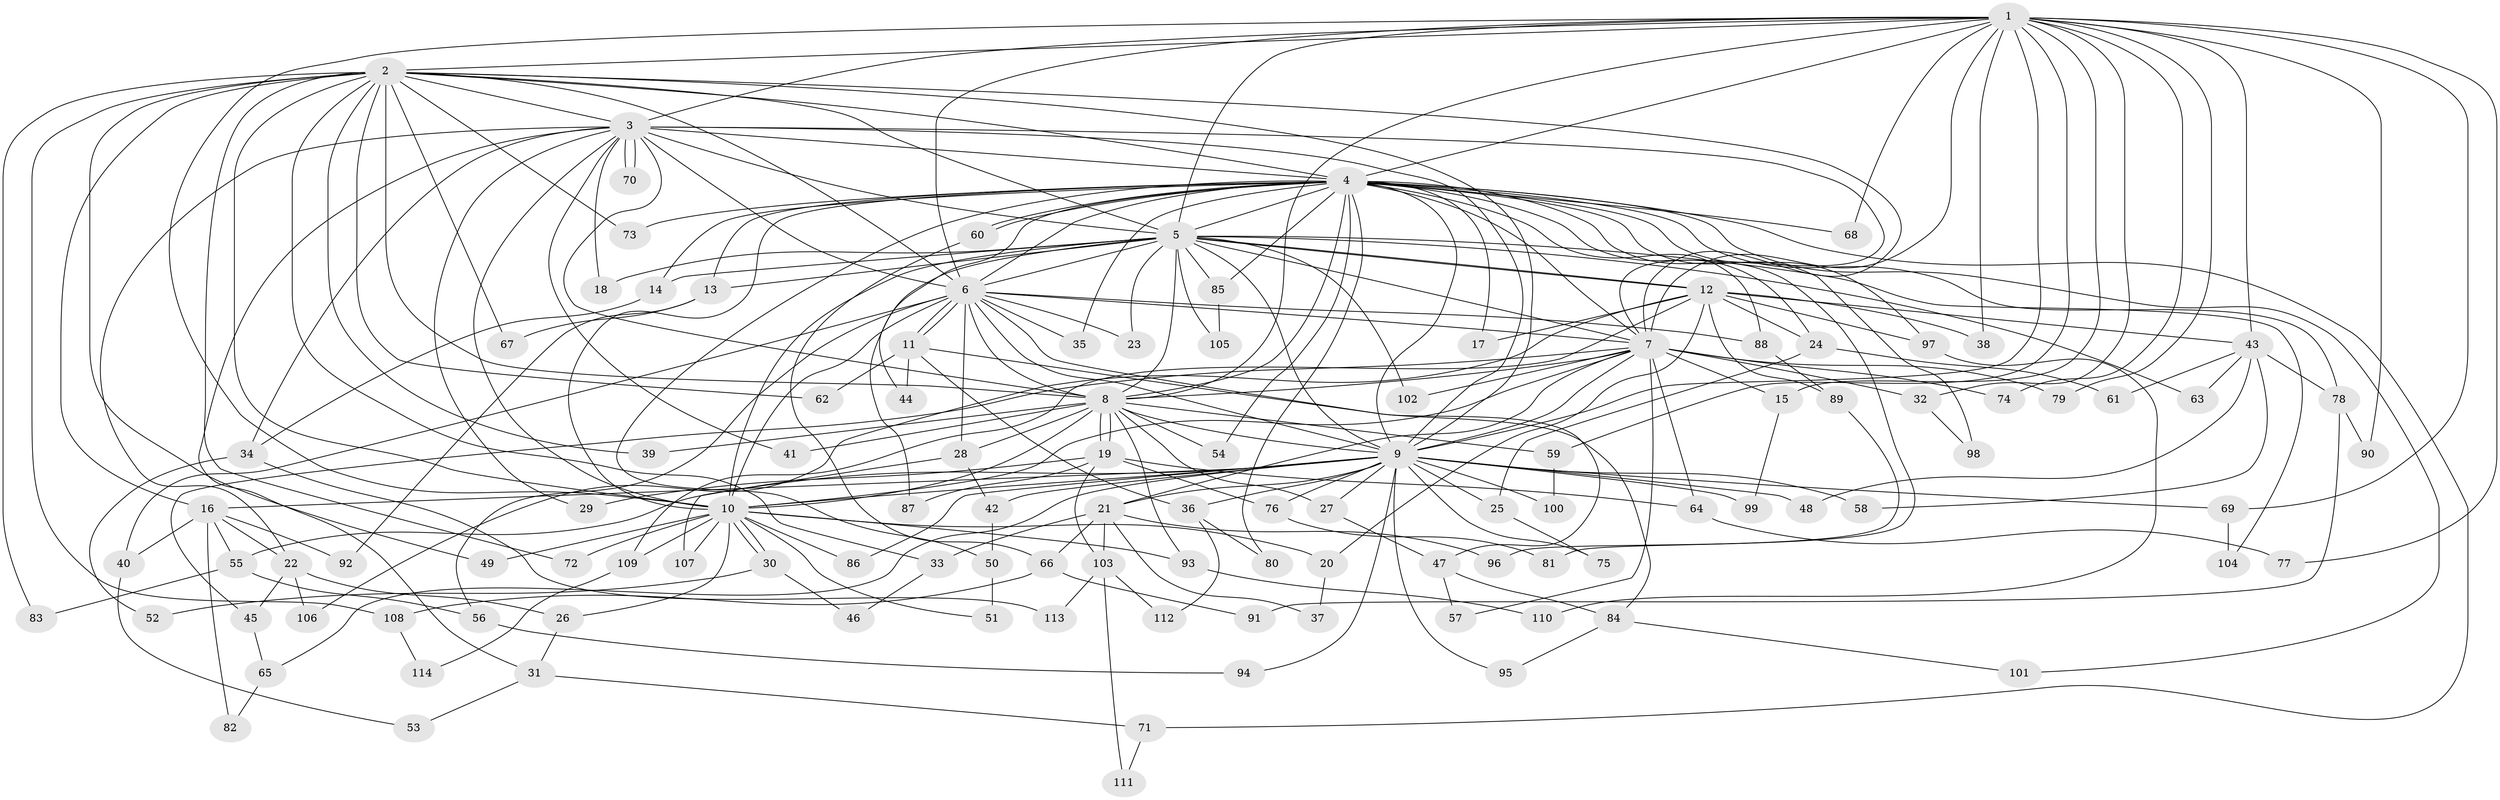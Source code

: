 // Generated by graph-tools (version 1.1) at 2025/45/03/09/25 04:45:44]
// undirected, 114 vertices, 253 edges
graph export_dot {
graph [start="1"]
  node [color=gray90,style=filled];
  1;
  2;
  3;
  4;
  5;
  6;
  7;
  8;
  9;
  10;
  11;
  12;
  13;
  14;
  15;
  16;
  17;
  18;
  19;
  20;
  21;
  22;
  23;
  24;
  25;
  26;
  27;
  28;
  29;
  30;
  31;
  32;
  33;
  34;
  35;
  36;
  37;
  38;
  39;
  40;
  41;
  42;
  43;
  44;
  45;
  46;
  47;
  48;
  49;
  50;
  51;
  52;
  53;
  54;
  55;
  56;
  57;
  58;
  59;
  60;
  61;
  62;
  63;
  64;
  65;
  66;
  67;
  68;
  69;
  70;
  71;
  72;
  73;
  74;
  75;
  76;
  77;
  78;
  79;
  80;
  81;
  82;
  83;
  84;
  85;
  86;
  87;
  88;
  89;
  90;
  91;
  92;
  93;
  94;
  95;
  96;
  97;
  98;
  99;
  100;
  101;
  102;
  103;
  104;
  105;
  106;
  107;
  108;
  109;
  110;
  111;
  112;
  113;
  114;
  1 -- 2;
  1 -- 3;
  1 -- 4;
  1 -- 5;
  1 -- 6;
  1 -- 7;
  1 -- 8;
  1 -- 9;
  1 -- 10;
  1 -- 15;
  1 -- 32;
  1 -- 38;
  1 -- 43;
  1 -- 59;
  1 -- 68;
  1 -- 69;
  1 -- 74;
  1 -- 77;
  1 -- 79;
  1 -- 90;
  2 -- 3;
  2 -- 4;
  2 -- 5;
  2 -- 6;
  2 -- 7;
  2 -- 8;
  2 -- 9;
  2 -- 10;
  2 -- 16;
  2 -- 33;
  2 -- 39;
  2 -- 49;
  2 -- 62;
  2 -- 67;
  2 -- 72;
  2 -- 73;
  2 -- 83;
  2 -- 108;
  3 -- 4;
  3 -- 5;
  3 -- 6;
  3 -- 7;
  3 -- 8;
  3 -- 9;
  3 -- 10;
  3 -- 18;
  3 -- 22;
  3 -- 29;
  3 -- 31;
  3 -- 34;
  3 -- 41;
  3 -- 70;
  3 -- 70;
  4 -- 5;
  4 -- 6;
  4 -- 7;
  4 -- 8;
  4 -- 9;
  4 -- 10;
  4 -- 13;
  4 -- 14;
  4 -- 17;
  4 -- 24;
  4 -- 35;
  4 -- 44;
  4 -- 50;
  4 -- 54;
  4 -- 60;
  4 -- 60;
  4 -- 68;
  4 -- 71;
  4 -- 73;
  4 -- 78;
  4 -- 80;
  4 -- 81;
  4 -- 85;
  4 -- 88;
  4 -- 97;
  4 -- 98;
  4 -- 101;
  5 -- 6;
  5 -- 7;
  5 -- 8;
  5 -- 9;
  5 -- 10;
  5 -- 12;
  5 -- 12;
  5 -- 13;
  5 -- 14;
  5 -- 18;
  5 -- 23;
  5 -- 63;
  5 -- 85;
  5 -- 87;
  5 -- 102;
  5 -- 104;
  5 -- 105;
  6 -- 7;
  6 -- 8;
  6 -- 9;
  6 -- 10;
  6 -- 11;
  6 -- 11;
  6 -- 23;
  6 -- 28;
  6 -- 35;
  6 -- 40;
  6 -- 47;
  6 -- 56;
  6 -- 88;
  7 -- 8;
  7 -- 9;
  7 -- 10;
  7 -- 15;
  7 -- 21;
  7 -- 32;
  7 -- 45;
  7 -- 57;
  7 -- 64;
  7 -- 74;
  7 -- 79;
  7 -- 102;
  8 -- 9;
  8 -- 10;
  8 -- 19;
  8 -- 19;
  8 -- 27;
  8 -- 28;
  8 -- 39;
  8 -- 41;
  8 -- 54;
  8 -- 59;
  8 -- 93;
  9 -- 10;
  9 -- 16;
  9 -- 21;
  9 -- 25;
  9 -- 27;
  9 -- 36;
  9 -- 42;
  9 -- 48;
  9 -- 55;
  9 -- 58;
  9 -- 65;
  9 -- 69;
  9 -- 75;
  9 -- 76;
  9 -- 86;
  9 -- 94;
  9 -- 95;
  9 -- 99;
  9 -- 100;
  10 -- 20;
  10 -- 26;
  10 -- 30;
  10 -- 30;
  10 -- 49;
  10 -- 51;
  10 -- 72;
  10 -- 86;
  10 -- 93;
  10 -- 107;
  10 -- 109;
  11 -- 36;
  11 -- 44;
  11 -- 62;
  11 -- 84;
  12 -- 17;
  12 -- 20;
  12 -- 24;
  12 -- 38;
  12 -- 43;
  12 -- 89;
  12 -- 97;
  12 -- 106;
  12 -- 109;
  13 -- 67;
  13 -- 92;
  14 -- 34;
  15 -- 99;
  16 -- 22;
  16 -- 40;
  16 -- 55;
  16 -- 82;
  16 -- 92;
  19 -- 29;
  19 -- 64;
  19 -- 76;
  19 -- 87;
  19 -- 103;
  20 -- 37;
  21 -- 33;
  21 -- 37;
  21 -- 66;
  21 -- 96;
  21 -- 103;
  22 -- 26;
  22 -- 45;
  22 -- 106;
  24 -- 25;
  24 -- 61;
  25 -- 75;
  26 -- 31;
  27 -- 47;
  28 -- 42;
  28 -- 107;
  30 -- 46;
  30 -- 52;
  31 -- 53;
  31 -- 71;
  32 -- 98;
  33 -- 46;
  34 -- 52;
  34 -- 113;
  36 -- 80;
  36 -- 112;
  40 -- 53;
  42 -- 50;
  43 -- 48;
  43 -- 58;
  43 -- 61;
  43 -- 63;
  43 -- 78;
  45 -- 65;
  47 -- 57;
  47 -- 84;
  50 -- 51;
  55 -- 56;
  55 -- 83;
  56 -- 94;
  59 -- 100;
  60 -- 66;
  64 -- 77;
  65 -- 82;
  66 -- 91;
  66 -- 108;
  69 -- 104;
  71 -- 111;
  76 -- 81;
  78 -- 90;
  78 -- 91;
  84 -- 95;
  84 -- 101;
  85 -- 105;
  88 -- 89;
  89 -- 96;
  93 -- 110;
  97 -- 110;
  103 -- 111;
  103 -- 112;
  103 -- 113;
  108 -- 114;
  109 -- 114;
}
